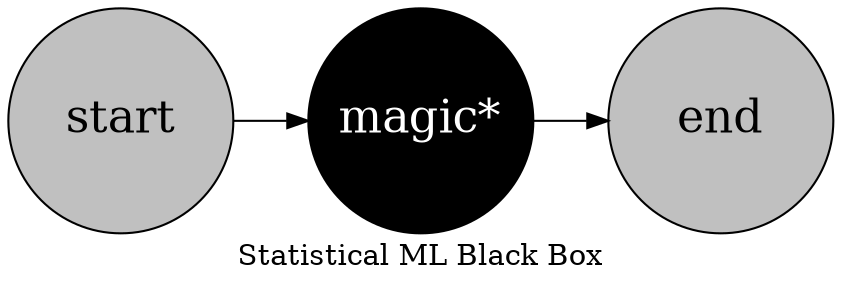 digraph G {
    rankdir=LR;
    bgcolor=white;
    node [style=filled, shape="circle", fillcolor="gray", fixedsize=true, height=1.5, width=1.5, fontsize=22];
    node [ label="end" ]end;
    node [ fillcolor="black",label="magic*", fontcolor="white" ]magic;
    node [ fillcolor="gray",label="start", fontcolor="black"]start;
    start -> magic;
    magic -> end;
    label = "Statistical ML Black Box";
}
